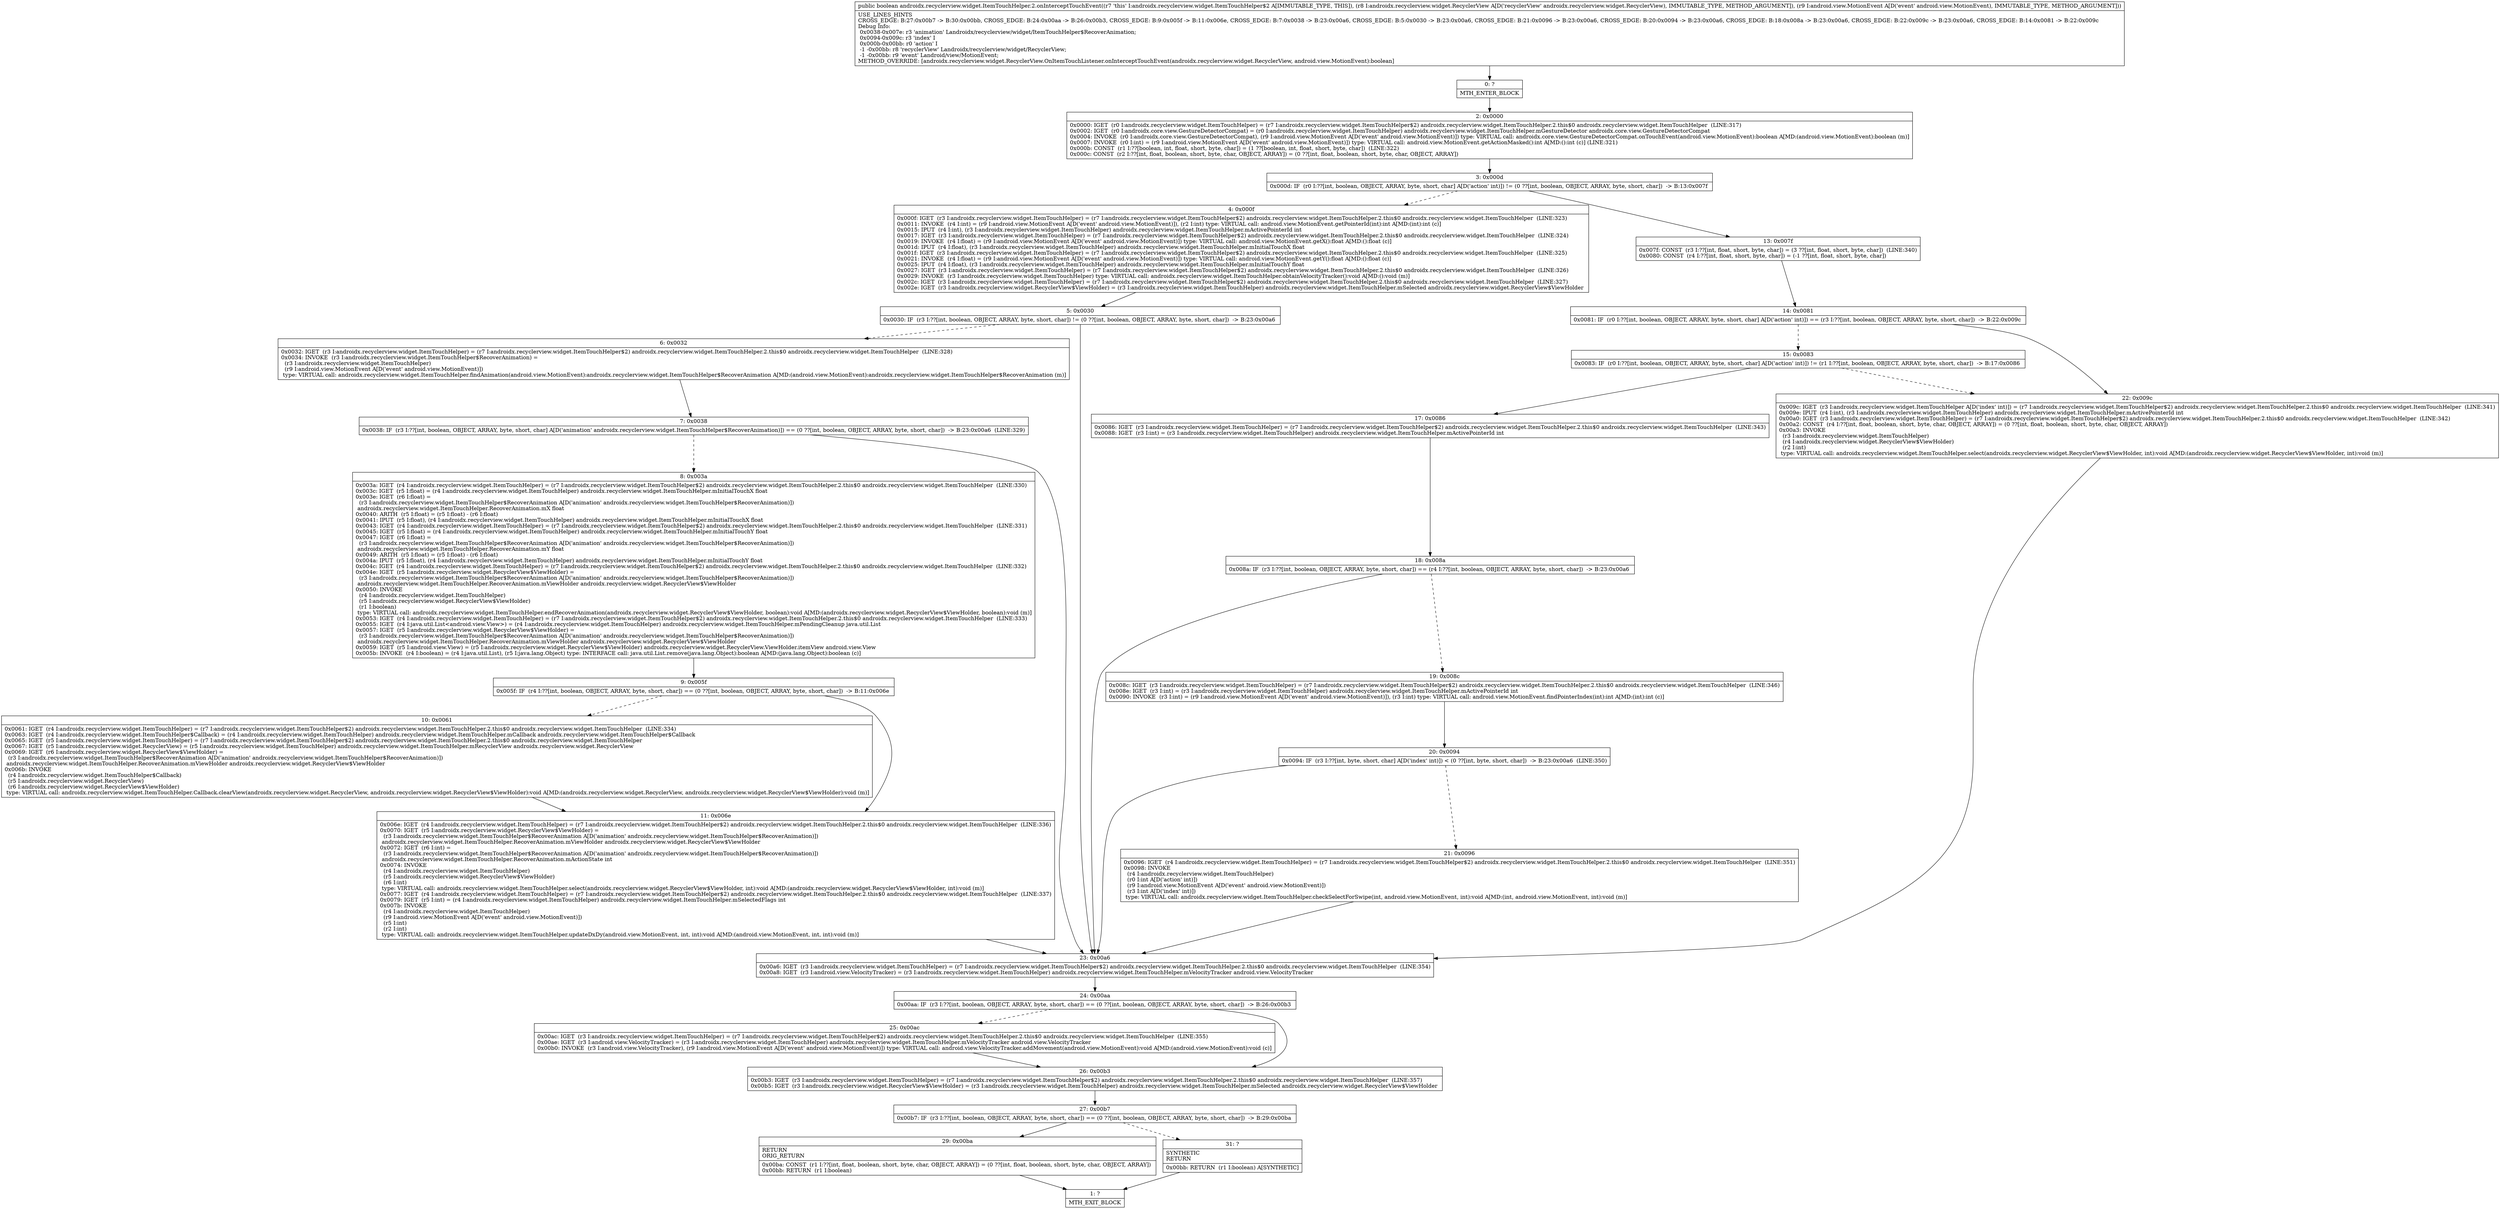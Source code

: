 digraph "CFG forandroidx.recyclerview.widget.ItemTouchHelper.2.onInterceptTouchEvent(Landroidx\/recyclerview\/widget\/RecyclerView;Landroid\/view\/MotionEvent;)Z" {
Node_0 [shape=record,label="{0\:\ ?|MTH_ENTER_BLOCK\l}"];
Node_2 [shape=record,label="{2\:\ 0x0000|0x0000: IGET  (r0 I:androidx.recyclerview.widget.ItemTouchHelper) = (r7 I:androidx.recyclerview.widget.ItemTouchHelper$2) androidx.recyclerview.widget.ItemTouchHelper.2.this$0 androidx.recyclerview.widget.ItemTouchHelper  (LINE:317)\l0x0002: IGET  (r0 I:androidx.core.view.GestureDetectorCompat) = (r0 I:androidx.recyclerview.widget.ItemTouchHelper) androidx.recyclerview.widget.ItemTouchHelper.mGestureDetector androidx.core.view.GestureDetectorCompat \l0x0004: INVOKE  (r0 I:androidx.core.view.GestureDetectorCompat), (r9 I:android.view.MotionEvent A[D('event' android.view.MotionEvent)]) type: VIRTUAL call: androidx.core.view.GestureDetectorCompat.onTouchEvent(android.view.MotionEvent):boolean A[MD:(android.view.MotionEvent):boolean (m)]\l0x0007: INVOKE  (r0 I:int) = (r9 I:android.view.MotionEvent A[D('event' android.view.MotionEvent)]) type: VIRTUAL call: android.view.MotionEvent.getActionMasked():int A[MD:():int (c)] (LINE:321)\l0x000b: CONST  (r1 I:??[boolean, int, float, short, byte, char]) = (1 ??[boolean, int, float, short, byte, char])  (LINE:322)\l0x000c: CONST  (r2 I:??[int, float, boolean, short, byte, char, OBJECT, ARRAY]) = (0 ??[int, float, boolean, short, byte, char, OBJECT, ARRAY]) \l}"];
Node_3 [shape=record,label="{3\:\ 0x000d|0x000d: IF  (r0 I:??[int, boolean, OBJECT, ARRAY, byte, short, char] A[D('action' int)]) != (0 ??[int, boolean, OBJECT, ARRAY, byte, short, char])  \-\> B:13:0x007f \l}"];
Node_4 [shape=record,label="{4\:\ 0x000f|0x000f: IGET  (r3 I:androidx.recyclerview.widget.ItemTouchHelper) = (r7 I:androidx.recyclerview.widget.ItemTouchHelper$2) androidx.recyclerview.widget.ItemTouchHelper.2.this$0 androidx.recyclerview.widget.ItemTouchHelper  (LINE:323)\l0x0011: INVOKE  (r4 I:int) = (r9 I:android.view.MotionEvent A[D('event' android.view.MotionEvent)]), (r2 I:int) type: VIRTUAL call: android.view.MotionEvent.getPointerId(int):int A[MD:(int):int (c)]\l0x0015: IPUT  (r4 I:int), (r3 I:androidx.recyclerview.widget.ItemTouchHelper) androidx.recyclerview.widget.ItemTouchHelper.mActivePointerId int \l0x0017: IGET  (r3 I:androidx.recyclerview.widget.ItemTouchHelper) = (r7 I:androidx.recyclerview.widget.ItemTouchHelper$2) androidx.recyclerview.widget.ItemTouchHelper.2.this$0 androidx.recyclerview.widget.ItemTouchHelper  (LINE:324)\l0x0019: INVOKE  (r4 I:float) = (r9 I:android.view.MotionEvent A[D('event' android.view.MotionEvent)]) type: VIRTUAL call: android.view.MotionEvent.getX():float A[MD:():float (c)]\l0x001d: IPUT  (r4 I:float), (r3 I:androidx.recyclerview.widget.ItemTouchHelper) androidx.recyclerview.widget.ItemTouchHelper.mInitialTouchX float \l0x001f: IGET  (r3 I:androidx.recyclerview.widget.ItemTouchHelper) = (r7 I:androidx.recyclerview.widget.ItemTouchHelper$2) androidx.recyclerview.widget.ItemTouchHelper.2.this$0 androidx.recyclerview.widget.ItemTouchHelper  (LINE:325)\l0x0021: INVOKE  (r4 I:float) = (r9 I:android.view.MotionEvent A[D('event' android.view.MotionEvent)]) type: VIRTUAL call: android.view.MotionEvent.getY():float A[MD:():float (c)]\l0x0025: IPUT  (r4 I:float), (r3 I:androidx.recyclerview.widget.ItemTouchHelper) androidx.recyclerview.widget.ItemTouchHelper.mInitialTouchY float \l0x0027: IGET  (r3 I:androidx.recyclerview.widget.ItemTouchHelper) = (r7 I:androidx.recyclerview.widget.ItemTouchHelper$2) androidx.recyclerview.widget.ItemTouchHelper.2.this$0 androidx.recyclerview.widget.ItemTouchHelper  (LINE:326)\l0x0029: INVOKE  (r3 I:androidx.recyclerview.widget.ItemTouchHelper) type: VIRTUAL call: androidx.recyclerview.widget.ItemTouchHelper.obtainVelocityTracker():void A[MD:():void (m)]\l0x002c: IGET  (r3 I:androidx.recyclerview.widget.ItemTouchHelper) = (r7 I:androidx.recyclerview.widget.ItemTouchHelper$2) androidx.recyclerview.widget.ItemTouchHelper.2.this$0 androidx.recyclerview.widget.ItemTouchHelper  (LINE:327)\l0x002e: IGET  (r3 I:androidx.recyclerview.widget.RecyclerView$ViewHolder) = (r3 I:androidx.recyclerview.widget.ItemTouchHelper) androidx.recyclerview.widget.ItemTouchHelper.mSelected androidx.recyclerview.widget.RecyclerView$ViewHolder \l}"];
Node_5 [shape=record,label="{5\:\ 0x0030|0x0030: IF  (r3 I:??[int, boolean, OBJECT, ARRAY, byte, short, char]) != (0 ??[int, boolean, OBJECT, ARRAY, byte, short, char])  \-\> B:23:0x00a6 \l}"];
Node_6 [shape=record,label="{6\:\ 0x0032|0x0032: IGET  (r3 I:androidx.recyclerview.widget.ItemTouchHelper) = (r7 I:androidx.recyclerview.widget.ItemTouchHelper$2) androidx.recyclerview.widget.ItemTouchHelper.2.this$0 androidx.recyclerview.widget.ItemTouchHelper  (LINE:328)\l0x0034: INVOKE  (r3 I:androidx.recyclerview.widget.ItemTouchHelper$RecoverAnimation) = \l  (r3 I:androidx.recyclerview.widget.ItemTouchHelper)\l  (r9 I:android.view.MotionEvent A[D('event' android.view.MotionEvent)])\l type: VIRTUAL call: androidx.recyclerview.widget.ItemTouchHelper.findAnimation(android.view.MotionEvent):androidx.recyclerview.widget.ItemTouchHelper$RecoverAnimation A[MD:(android.view.MotionEvent):androidx.recyclerview.widget.ItemTouchHelper$RecoverAnimation (m)]\l}"];
Node_7 [shape=record,label="{7\:\ 0x0038|0x0038: IF  (r3 I:??[int, boolean, OBJECT, ARRAY, byte, short, char] A[D('animation' androidx.recyclerview.widget.ItemTouchHelper$RecoverAnimation)]) == (0 ??[int, boolean, OBJECT, ARRAY, byte, short, char])  \-\> B:23:0x00a6  (LINE:329)\l}"];
Node_8 [shape=record,label="{8\:\ 0x003a|0x003a: IGET  (r4 I:androidx.recyclerview.widget.ItemTouchHelper) = (r7 I:androidx.recyclerview.widget.ItemTouchHelper$2) androidx.recyclerview.widget.ItemTouchHelper.2.this$0 androidx.recyclerview.widget.ItemTouchHelper  (LINE:330)\l0x003c: IGET  (r5 I:float) = (r4 I:androidx.recyclerview.widget.ItemTouchHelper) androidx.recyclerview.widget.ItemTouchHelper.mInitialTouchX float \l0x003e: IGET  (r6 I:float) = \l  (r3 I:androidx.recyclerview.widget.ItemTouchHelper$RecoverAnimation A[D('animation' androidx.recyclerview.widget.ItemTouchHelper$RecoverAnimation)])\l androidx.recyclerview.widget.ItemTouchHelper.RecoverAnimation.mX float \l0x0040: ARITH  (r5 I:float) = (r5 I:float) \- (r6 I:float) \l0x0041: IPUT  (r5 I:float), (r4 I:androidx.recyclerview.widget.ItemTouchHelper) androidx.recyclerview.widget.ItemTouchHelper.mInitialTouchX float \l0x0043: IGET  (r4 I:androidx.recyclerview.widget.ItemTouchHelper) = (r7 I:androidx.recyclerview.widget.ItemTouchHelper$2) androidx.recyclerview.widget.ItemTouchHelper.2.this$0 androidx.recyclerview.widget.ItemTouchHelper  (LINE:331)\l0x0045: IGET  (r5 I:float) = (r4 I:androidx.recyclerview.widget.ItemTouchHelper) androidx.recyclerview.widget.ItemTouchHelper.mInitialTouchY float \l0x0047: IGET  (r6 I:float) = \l  (r3 I:androidx.recyclerview.widget.ItemTouchHelper$RecoverAnimation A[D('animation' androidx.recyclerview.widget.ItemTouchHelper$RecoverAnimation)])\l androidx.recyclerview.widget.ItemTouchHelper.RecoverAnimation.mY float \l0x0049: ARITH  (r5 I:float) = (r5 I:float) \- (r6 I:float) \l0x004a: IPUT  (r5 I:float), (r4 I:androidx.recyclerview.widget.ItemTouchHelper) androidx.recyclerview.widget.ItemTouchHelper.mInitialTouchY float \l0x004c: IGET  (r4 I:androidx.recyclerview.widget.ItemTouchHelper) = (r7 I:androidx.recyclerview.widget.ItemTouchHelper$2) androidx.recyclerview.widget.ItemTouchHelper.2.this$0 androidx.recyclerview.widget.ItemTouchHelper  (LINE:332)\l0x004e: IGET  (r5 I:androidx.recyclerview.widget.RecyclerView$ViewHolder) = \l  (r3 I:androidx.recyclerview.widget.ItemTouchHelper$RecoverAnimation A[D('animation' androidx.recyclerview.widget.ItemTouchHelper$RecoverAnimation)])\l androidx.recyclerview.widget.ItemTouchHelper.RecoverAnimation.mViewHolder androidx.recyclerview.widget.RecyclerView$ViewHolder \l0x0050: INVOKE  \l  (r4 I:androidx.recyclerview.widget.ItemTouchHelper)\l  (r5 I:androidx.recyclerview.widget.RecyclerView$ViewHolder)\l  (r1 I:boolean)\l type: VIRTUAL call: androidx.recyclerview.widget.ItemTouchHelper.endRecoverAnimation(androidx.recyclerview.widget.RecyclerView$ViewHolder, boolean):void A[MD:(androidx.recyclerview.widget.RecyclerView$ViewHolder, boolean):void (m)]\l0x0053: IGET  (r4 I:androidx.recyclerview.widget.ItemTouchHelper) = (r7 I:androidx.recyclerview.widget.ItemTouchHelper$2) androidx.recyclerview.widget.ItemTouchHelper.2.this$0 androidx.recyclerview.widget.ItemTouchHelper  (LINE:333)\l0x0055: IGET  (r4 I:java.util.List\<android.view.View\>) = (r4 I:androidx.recyclerview.widget.ItemTouchHelper) androidx.recyclerview.widget.ItemTouchHelper.mPendingCleanup java.util.List \l0x0057: IGET  (r5 I:androidx.recyclerview.widget.RecyclerView$ViewHolder) = \l  (r3 I:androidx.recyclerview.widget.ItemTouchHelper$RecoverAnimation A[D('animation' androidx.recyclerview.widget.ItemTouchHelper$RecoverAnimation)])\l androidx.recyclerview.widget.ItemTouchHelper.RecoverAnimation.mViewHolder androidx.recyclerview.widget.RecyclerView$ViewHolder \l0x0059: IGET  (r5 I:android.view.View) = (r5 I:androidx.recyclerview.widget.RecyclerView$ViewHolder) androidx.recyclerview.widget.RecyclerView.ViewHolder.itemView android.view.View \l0x005b: INVOKE  (r4 I:boolean) = (r4 I:java.util.List), (r5 I:java.lang.Object) type: INTERFACE call: java.util.List.remove(java.lang.Object):boolean A[MD:(java.lang.Object):boolean (c)]\l}"];
Node_9 [shape=record,label="{9\:\ 0x005f|0x005f: IF  (r4 I:??[int, boolean, OBJECT, ARRAY, byte, short, char]) == (0 ??[int, boolean, OBJECT, ARRAY, byte, short, char])  \-\> B:11:0x006e \l}"];
Node_10 [shape=record,label="{10\:\ 0x0061|0x0061: IGET  (r4 I:androidx.recyclerview.widget.ItemTouchHelper) = (r7 I:androidx.recyclerview.widget.ItemTouchHelper$2) androidx.recyclerview.widget.ItemTouchHelper.2.this$0 androidx.recyclerview.widget.ItemTouchHelper  (LINE:334)\l0x0063: IGET  (r4 I:androidx.recyclerview.widget.ItemTouchHelper$Callback) = (r4 I:androidx.recyclerview.widget.ItemTouchHelper) androidx.recyclerview.widget.ItemTouchHelper.mCallback androidx.recyclerview.widget.ItemTouchHelper$Callback \l0x0065: IGET  (r5 I:androidx.recyclerview.widget.ItemTouchHelper) = (r7 I:androidx.recyclerview.widget.ItemTouchHelper$2) androidx.recyclerview.widget.ItemTouchHelper.2.this$0 androidx.recyclerview.widget.ItemTouchHelper \l0x0067: IGET  (r5 I:androidx.recyclerview.widget.RecyclerView) = (r5 I:androidx.recyclerview.widget.ItemTouchHelper) androidx.recyclerview.widget.ItemTouchHelper.mRecyclerView androidx.recyclerview.widget.RecyclerView \l0x0069: IGET  (r6 I:androidx.recyclerview.widget.RecyclerView$ViewHolder) = \l  (r3 I:androidx.recyclerview.widget.ItemTouchHelper$RecoverAnimation A[D('animation' androidx.recyclerview.widget.ItemTouchHelper$RecoverAnimation)])\l androidx.recyclerview.widget.ItemTouchHelper.RecoverAnimation.mViewHolder androidx.recyclerview.widget.RecyclerView$ViewHolder \l0x006b: INVOKE  \l  (r4 I:androidx.recyclerview.widget.ItemTouchHelper$Callback)\l  (r5 I:androidx.recyclerview.widget.RecyclerView)\l  (r6 I:androidx.recyclerview.widget.RecyclerView$ViewHolder)\l type: VIRTUAL call: androidx.recyclerview.widget.ItemTouchHelper.Callback.clearView(androidx.recyclerview.widget.RecyclerView, androidx.recyclerview.widget.RecyclerView$ViewHolder):void A[MD:(androidx.recyclerview.widget.RecyclerView, androidx.recyclerview.widget.RecyclerView$ViewHolder):void (m)]\l}"];
Node_11 [shape=record,label="{11\:\ 0x006e|0x006e: IGET  (r4 I:androidx.recyclerview.widget.ItemTouchHelper) = (r7 I:androidx.recyclerview.widget.ItemTouchHelper$2) androidx.recyclerview.widget.ItemTouchHelper.2.this$0 androidx.recyclerview.widget.ItemTouchHelper  (LINE:336)\l0x0070: IGET  (r5 I:androidx.recyclerview.widget.RecyclerView$ViewHolder) = \l  (r3 I:androidx.recyclerview.widget.ItemTouchHelper$RecoverAnimation A[D('animation' androidx.recyclerview.widget.ItemTouchHelper$RecoverAnimation)])\l androidx.recyclerview.widget.ItemTouchHelper.RecoverAnimation.mViewHolder androidx.recyclerview.widget.RecyclerView$ViewHolder \l0x0072: IGET  (r6 I:int) = \l  (r3 I:androidx.recyclerview.widget.ItemTouchHelper$RecoverAnimation A[D('animation' androidx.recyclerview.widget.ItemTouchHelper$RecoverAnimation)])\l androidx.recyclerview.widget.ItemTouchHelper.RecoverAnimation.mActionState int \l0x0074: INVOKE  \l  (r4 I:androidx.recyclerview.widget.ItemTouchHelper)\l  (r5 I:androidx.recyclerview.widget.RecyclerView$ViewHolder)\l  (r6 I:int)\l type: VIRTUAL call: androidx.recyclerview.widget.ItemTouchHelper.select(androidx.recyclerview.widget.RecyclerView$ViewHolder, int):void A[MD:(androidx.recyclerview.widget.RecyclerView$ViewHolder, int):void (m)]\l0x0077: IGET  (r4 I:androidx.recyclerview.widget.ItemTouchHelper) = (r7 I:androidx.recyclerview.widget.ItemTouchHelper$2) androidx.recyclerview.widget.ItemTouchHelper.2.this$0 androidx.recyclerview.widget.ItemTouchHelper  (LINE:337)\l0x0079: IGET  (r5 I:int) = (r4 I:androidx.recyclerview.widget.ItemTouchHelper) androidx.recyclerview.widget.ItemTouchHelper.mSelectedFlags int \l0x007b: INVOKE  \l  (r4 I:androidx.recyclerview.widget.ItemTouchHelper)\l  (r9 I:android.view.MotionEvent A[D('event' android.view.MotionEvent)])\l  (r5 I:int)\l  (r2 I:int)\l type: VIRTUAL call: androidx.recyclerview.widget.ItemTouchHelper.updateDxDy(android.view.MotionEvent, int, int):void A[MD:(android.view.MotionEvent, int, int):void (m)]\l}"];
Node_23 [shape=record,label="{23\:\ 0x00a6|0x00a6: IGET  (r3 I:androidx.recyclerview.widget.ItemTouchHelper) = (r7 I:androidx.recyclerview.widget.ItemTouchHelper$2) androidx.recyclerview.widget.ItemTouchHelper.2.this$0 androidx.recyclerview.widget.ItemTouchHelper  (LINE:354)\l0x00a8: IGET  (r3 I:android.view.VelocityTracker) = (r3 I:androidx.recyclerview.widget.ItemTouchHelper) androidx.recyclerview.widget.ItemTouchHelper.mVelocityTracker android.view.VelocityTracker \l}"];
Node_24 [shape=record,label="{24\:\ 0x00aa|0x00aa: IF  (r3 I:??[int, boolean, OBJECT, ARRAY, byte, short, char]) == (0 ??[int, boolean, OBJECT, ARRAY, byte, short, char])  \-\> B:26:0x00b3 \l}"];
Node_25 [shape=record,label="{25\:\ 0x00ac|0x00ac: IGET  (r3 I:androidx.recyclerview.widget.ItemTouchHelper) = (r7 I:androidx.recyclerview.widget.ItemTouchHelper$2) androidx.recyclerview.widget.ItemTouchHelper.2.this$0 androidx.recyclerview.widget.ItemTouchHelper  (LINE:355)\l0x00ae: IGET  (r3 I:android.view.VelocityTracker) = (r3 I:androidx.recyclerview.widget.ItemTouchHelper) androidx.recyclerview.widget.ItemTouchHelper.mVelocityTracker android.view.VelocityTracker \l0x00b0: INVOKE  (r3 I:android.view.VelocityTracker), (r9 I:android.view.MotionEvent A[D('event' android.view.MotionEvent)]) type: VIRTUAL call: android.view.VelocityTracker.addMovement(android.view.MotionEvent):void A[MD:(android.view.MotionEvent):void (c)]\l}"];
Node_26 [shape=record,label="{26\:\ 0x00b3|0x00b3: IGET  (r3 I:androidx.recyclerview.widget.ItemTouchHelper) = (r7 I:androidx.recyclerview.widget.ItemTouchHelper$2) androidx.recyclerview.widget.ItemTouchHelper.2.this$0 androidx.recyclerview.widget.ItemTouchHelper  (LINE:357)\l0x00b5: IGET  (r3 I:androidx.recyclerview.widget.RecyclerView$ViewHolder) = (r3 I:androidx.recyclerview.widget.ItemTouchHelper) androidx.recyclerview.widget.ItemTouchHelper.mSelected androidx.recyclerview.widget.RecyclerView$ViewHolder \l}"];
Node_27 [shape=record,label="{27\:\ 0x00b7|0x00b7: IF  (r3 I:??[int, boolean, OBJECT, ARRAY, byte, short, char]) == (0 ??[int, boolean, OBJECT, ARRAY, byte, short, char])  \-\> B:29:0x00ba \l}"];
Node_29 [shape=record,label="{29\:\ 0x00ba|RETURN\lORIG_RETURN\l|0x00ba: CONST  (r1 I:??[int, float, boolean, short, byte, char, OBJECT, ARRAY]) = (0 ??[int, float, boolean, short, byte, char, OBJECT, ARRAY]) \l0x00bb: RETURN  (r1 I:boolean) \l}"];
Node_1 [shape=record,label="{1\:\ ?|MTH_EXIT_BLOCK\l}"];
Node_31 [shape=record,label="{31\:\ ?|SYNTHETIC\lRETURN\l|0x00bb: RETURN  (r1 I:boolean) A[SYNTHETIC]\l}"];
Node_13 [shape=record,label="{13\:\ 0x007f|0x007f: CONST  (r3 I:??[int, float, short, byte, char]) = (3 ??[int, float, short, byte, char])  (LINE:340)\l0x0080: CONST  (r4 I:??[int, float, short, byte, char]) = (\-1 ??[int, float, short, byte, char]) \l}"];
Node_14 [shape=record,label="{14\:\ 0x0081|0x0081: IF  (r0 I:??[int, boolean, OBJECT, ARRAY, byte, short, char] A[D('action' int)]) == (r3 I:??[int, boolean, OBJECT, ARRAY, byte, short, char])  \-\> B:22:0x009c \l}"];
Node_15 [shape=record,label="{15\:\ 0x0083|0x0083: IF  (r0 I:??[int, boolean, OBJECT, ARRAY, byte, short, char] A[D('action' int)]) != (r1 I:??[int, boolean, OBJECT, ARRAY, byte, short, char])  \-\> B:17:0x0086 \l}"];
Node_17 [shape=record,label="{17\:\ 0x0086|0x0086: IGET  (r3 I:androidx.recyclerview.widget.ItemTouchHelper) = (r7 I:androidx.recyclerview.widget.ItemTouchHelper$2) androidx.recyclerview.widget.ItemTouchHelper.2.this$0 androidx.recyclerview.widget.ItemTouchHelper  (LINE:343)\l0x0088: IGET  (r3 I:int) = (r3 I:androidx.recyclerview.widget.ItemTouchHelper) androidx.recyclerview.widget.ItemTouchHelper.mActivePointerId int \l}"];
Node_18 [shape=record,label="{18\:\ 0x008a|0x008a: IF  (r3 I:??[int, boolean, OBJECT, ARRAY, byte, short, char]) == (r4 I:??[int, boolean, OBJECT, ARRAY, byte, short, char])  \-\> B:23:0x00a6 \l}"];
Node_19 [shape=record,label="{19\:\ 0x008c|0x008c: IGET  (r3 I:androidx.recyclerview.widget.ItemTouchHelper) = (r7 I:androidx.recyclerview.widget.ItemTouchHelper$2) androidx.recyclerview.widget.ItemTouchHelper.2.this$0 androidx.recyclerview.widget.ItemTouchHelper  (LINE:346)\l0x008e: IGET  (r3 I:int) = (r3 I:androidx.recyclerview.widget.ItemTouchHelper) androidx.recyclerview.widget.ItemTouchHelper.mActivePointerId int \l0x0090: INVOKE  (r3 I:int) = (r9 I:android.view.MotionEvent A[D('event' android.view.MotionEvent)]), (r3 I:int) type: VIRTUAL call: android.view.MotionEvent.findPointerIndex(int):int A[MD:(int):int (c)]\l}"];
Node_20 [shape=record,label="{20\:\ 0x0094|0x0094: IF  (r3 I:??[int, byte, short, char] A[D('index' int)]) \< (0 ??[int, byte, short, char])  \-\> B:23:0x00a6  (LINE:350)\l}"];
Node_21 [shape=record,label="{21\:\ 0x0096|0x0096: IGET  (r4 I:androidx.recyclerview.widget.ItemTouchHelper) = (r7 I:androidx.recyclerview.widget.ItemTouchHelper$2) androidx.recyclerview.widget.ItemTouchHelper.2.this$0 androidx.recyclerview.widget.ItemTouchHelper  (LINE:351)\l0x0098: INVOKE  \l  (r4 I:androidx.recyclerview.widget.ItemTouchHelper)\l  (r0 I:int A[D('action' int)])\l  (r9 I:android.view.MotionEvent A[D('event' android.view.MotionEvent)])\l  (r3 I:int A[D('index' int)])\l type: VIRTUAL call: androidx.recyclerview.widget.ItemTouchHelper.checkSelectForSwipe(int, android.view.MotionEvent, int):void A[MD:(int, android.view.MotionEvent, int):void (m)]\l}"];
Node_22 [shape=record,label="{22\:\ 0x009c|0x009c: IGET  (r3 I:androidx.recyclerview.widget.ItemTouchHelper A[D('index' int)]) = (r7 I:androidx.recyclerview.widget.ItemTouchHelper$2) androidx.recyclerview.widget.ItemTouchHelper.2.this$0 androidx.recyclerview.widget.ItemTouchHelper  (LINE:341)\l0x009e: IPUT  (r4 I:int), (r3 I:androidx.recyclerview.widget.ItemTouchHelper) androidx.recyclerview.widget.ItemTouchHelper.mActivePointerId int \l0x00a0: IGET  (r3 I:androidx.recyclerview.widget.ItemTouchHelper) = (r7 I:androidx.recyclerview.widget.ItemTouchHelper$2) androidx.recyclerview.widget.ItemTouchHelper.2.this$0 androidx.recyclerview.widget.ItemTouchHelper  (LINE:342)\l0x00a2: CONST  (r4 I:??[int, float, boolean, short, byte, char, OBJECT, ARRAY]) = (0 ??[int, float, boolean, short, byte, char, OBJECT, ARRAY]) \l0x00a3: INVOKE  \l  (r3 I:androidx.recyclerview.widget.ItemTouchHelper)\l  (r4 I:androidx.recyclerview.widget.RecyclerView$ViewHolder)\l  (r2 I:int)\l type: VIRTUAL call: androidx.recyclerview.widget.ItemTouchHelper.select(androidx.recyclerview.widget.RecyclerView$ViewHolder, int):void A[MD:(androidx.recyclerview.widget.RecyclerView$ViewHolder, int):void (m)]\l}"];
MethodNode[shape=record,label="{public boolean androidx.recyclerview.widget.ItemTouchHelper.2.onInterceptTouchEvent((r7 'this' I:androidx.recyclerview.widget.ItemTouchHelper$2 A[IMMUTABLE_TYPE, THIS]), (r8 I:androidx.recyclerview.widget.RecyclerView A[D('recyclerView' androidx.recyclerview.widget.RecyclerView), IMMUTABLE_TYPE, METHOD_ARGUMENT]), (r9 I:android.view.MotionEvent A[D('event' android.view.MotionEvent), IMMUTABLE_TYPE, METHOD_ARGUMENT]))  | USE_LINES_HINTS\lCROSS_EDGE: B:27:0x00b7 \-\> B:30:0x00bb, CROSS_EDGE: B:24:0x00aa \-\> B:26:0x00b3, CROSS_EDGE: B:9:0x005f \-\> B:11:0x006e, CROSS_EDGE: B:7:0x0038 \-\> B:23:0x00a6, CROSS_EDGE: B:5:0x0030 \-\> B:23:0x00a6, CROSS_EDGE: B:21:0x0096 \-\> B:23:0x00a6, CROSS_EDGE: B:20:0x0094 \-\> B:23:0x00a6, CROSS_EDGE: B:18:0x008a \-\> B:23:0x00a6, CROSS_EDGE: B:22:0x009c \-\> B:23:0x00a6, CROSS_EDGE: B:14:0x0081 \-\> B:22:0x009c\lDebug Info:\l  0x0038\-0x007e: r3 'animation' Landroidx\/recyclerview\/widget\/ItemTouchHelper$RecoverAnimation;\l  0x0094\-0x009c: r3 'index' I\l  0x000b\-0x00bb: r0 'action' I\l  \-1 \-0x00bb: r8 'recyclerView' Landroidx\/recyclerview\/widget\/RecyclerView;\l  \-1 \-0x00bb: r9 'event' Landroid\/view\/MotionEvent;\lMETHOD_OVERRIDE: [androidx.recyclerview.widget.RecyclerView.OnItemTouchListener.onInterceptTouchEvent(androidx.recyclerview.widget.RecyclerView, android.view.MotionEvent):boolean]\l}"];
MethodNode -> Node_0;Node_0 -> Node_2;
Node_2 -> Node_3;
Node_3 -> Node_4[style=dashed];
Node_3 -> Node_13;
Node_4 -> Node_5;
Node_5 -> Node_6[style=dashed];
Node_5 -> Node_23;
Node_6 -> Node_7;
Node_7 -> Node_8[style=dashed];
Node_7 -> Node_23;
Node_8 -> Node_9;
Node_9 -> Node_10[style=dashed];
Node_9 -> Node_11;
Node_10 -> Node_11;
Node_11 -> Node_23;
Node_23 -> Node_24;
Node_24 -> Node_25[style=dashed];
Node_24 -> Node_26;
Node_25 -> Node_26;
Node_26 -> Node_27;
Node_27 -> Node_29;
Node_27 -> Node_31[style=dashed];
Node_29 -> Node_1;
Node_31 -> Node_1;
Node_13 -> Node_14;
Node_14 -> Node_15[style=dashed];
Node_14 -> Node_22;
Node_15 -> Node_17;
Node_15 -> Node_22[style=dashed];
Node_17 -> Node_18;
Node_18 -> Node_19[style=dashed];
Node_18 -> Node_23;
Node_19 -> Node_20;
Node_20 -> Node_21[style=dashed];
Node_20 -> Node_23;
Node_21 -> Node_23;
Node_22 -> Node_23;
}

